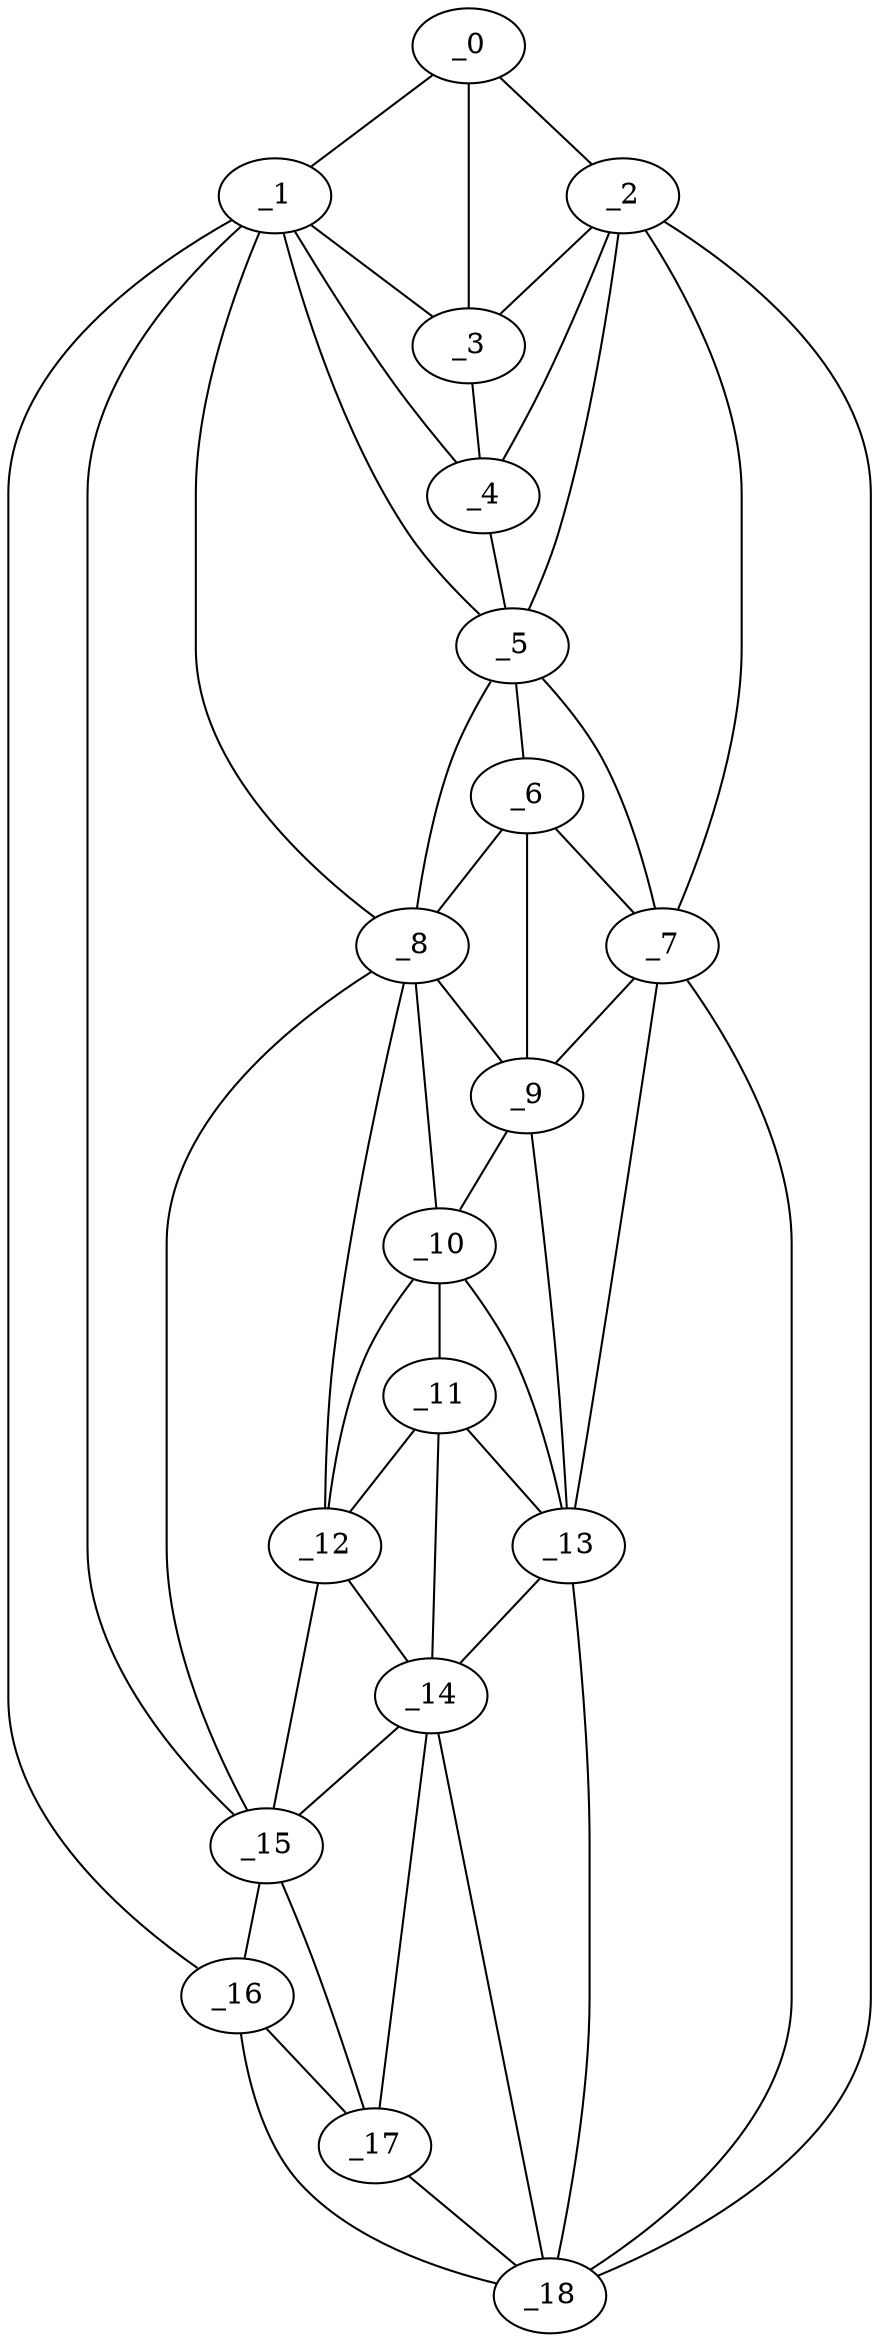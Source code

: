 graph "obj84__195.gxl" {
	_0	 [x=5,
		y=57];
	_1	 [x=5,
		y=72];
	_0 -- _1	 [valence=1];
	_2	 [x=12,
		y=46];
	_0 -- _2	 [valence=1];
	_3	 [x=22,
		y=51];
	_0 -- _3	 [valence=2];
	_1 -- _3	 [valence=2];
	_4	 [x=30,
		y=51];
	_1 -- _4	 [valence=2];
	_5	 [x=45,
		y=53];
	_1 -- _5	 [valence=2];
	_8	 [x=74,
		y=77];
	_1 -- _8	 [valence=2];
	_15	 [x=101,
		y=80];
	_1 -- _15	 [valence=2];
	_16	 [x=120,
		y=82];
	_1 -- _16	 [valence=1];
	_2 -- _3	 [valence=2];
	_2 -- _4	 [valence=2];
	_2 -- _5	 [valence=1];
	_7	 [x=72,
		y=54];
	_2 -- _7	 [valence=2];
	_18	 [x=125,
		y=56];
	_2 -- _18	 [valence=1];
	_3 -- _4	 [valence=2];
	_4 -- _5	 [valence=2];
	_6	 [x=56,
		y=54];
	_5 -- _6	 [valence=2];
	_5 -- _7	 [valence=2];
	_5 -- _8	 [valence=1];
	_6 -- _7	 [valence=1];
	_6 -- _8	 [valence=1];
	_9	 [x=76,
		y=66];
	_6 -- _9	 [valence=2];
	_7 -- _9	 [valence=2];
	_13	 [x=91,
		y=57];
	_7 -- _13	 [valence=2];
	_7 -- _18	 [valence=1];
	_8 -- _9	 [valence=2];
	_10	 [x=83,
		y=68];
	_8 -- _10	 [valence=1];
	_12	 [x=90,
		y=78];
	_8 -- _12	 [valence=1];
	_8 -- _15	 [valence=1];
	_9 -- _10	 [valence=2];
	_9 -- _13	 [valence=1];
	_11	 [x=89,
		y=69];
	_10 -- _11	 [valence=2];
	_10 -- _12	 [valence=2];
	_10 -- _13	 [valence=2];
	_11 -- _12	 [valence=2];
	_11 -- _13	 [valence=2];
	_14	 [x=100,
		y=69];
	_11 -- _14	 [valence=2];
	_12 -- _14	 [valence=2];
	_12 -- _15	 [valence=2];
	_13 -- _14	 [valence=2];
	_13 -- _18	 [valence=1];
	_14 -- _15	 [valence=2];
	_17	 [x=121,
		y=67];
	_14 -- _17	 [valence=2];
	_14 -- _18	 [valence=2];
	_15 -- _16	 [valence=1];
	_15 -- _17	 [valence=2];
	_16 -- _17	 [valence=1];
	_16 -- _18	 [valence=1];
	_17 -- _18	 [valence=1];
}
